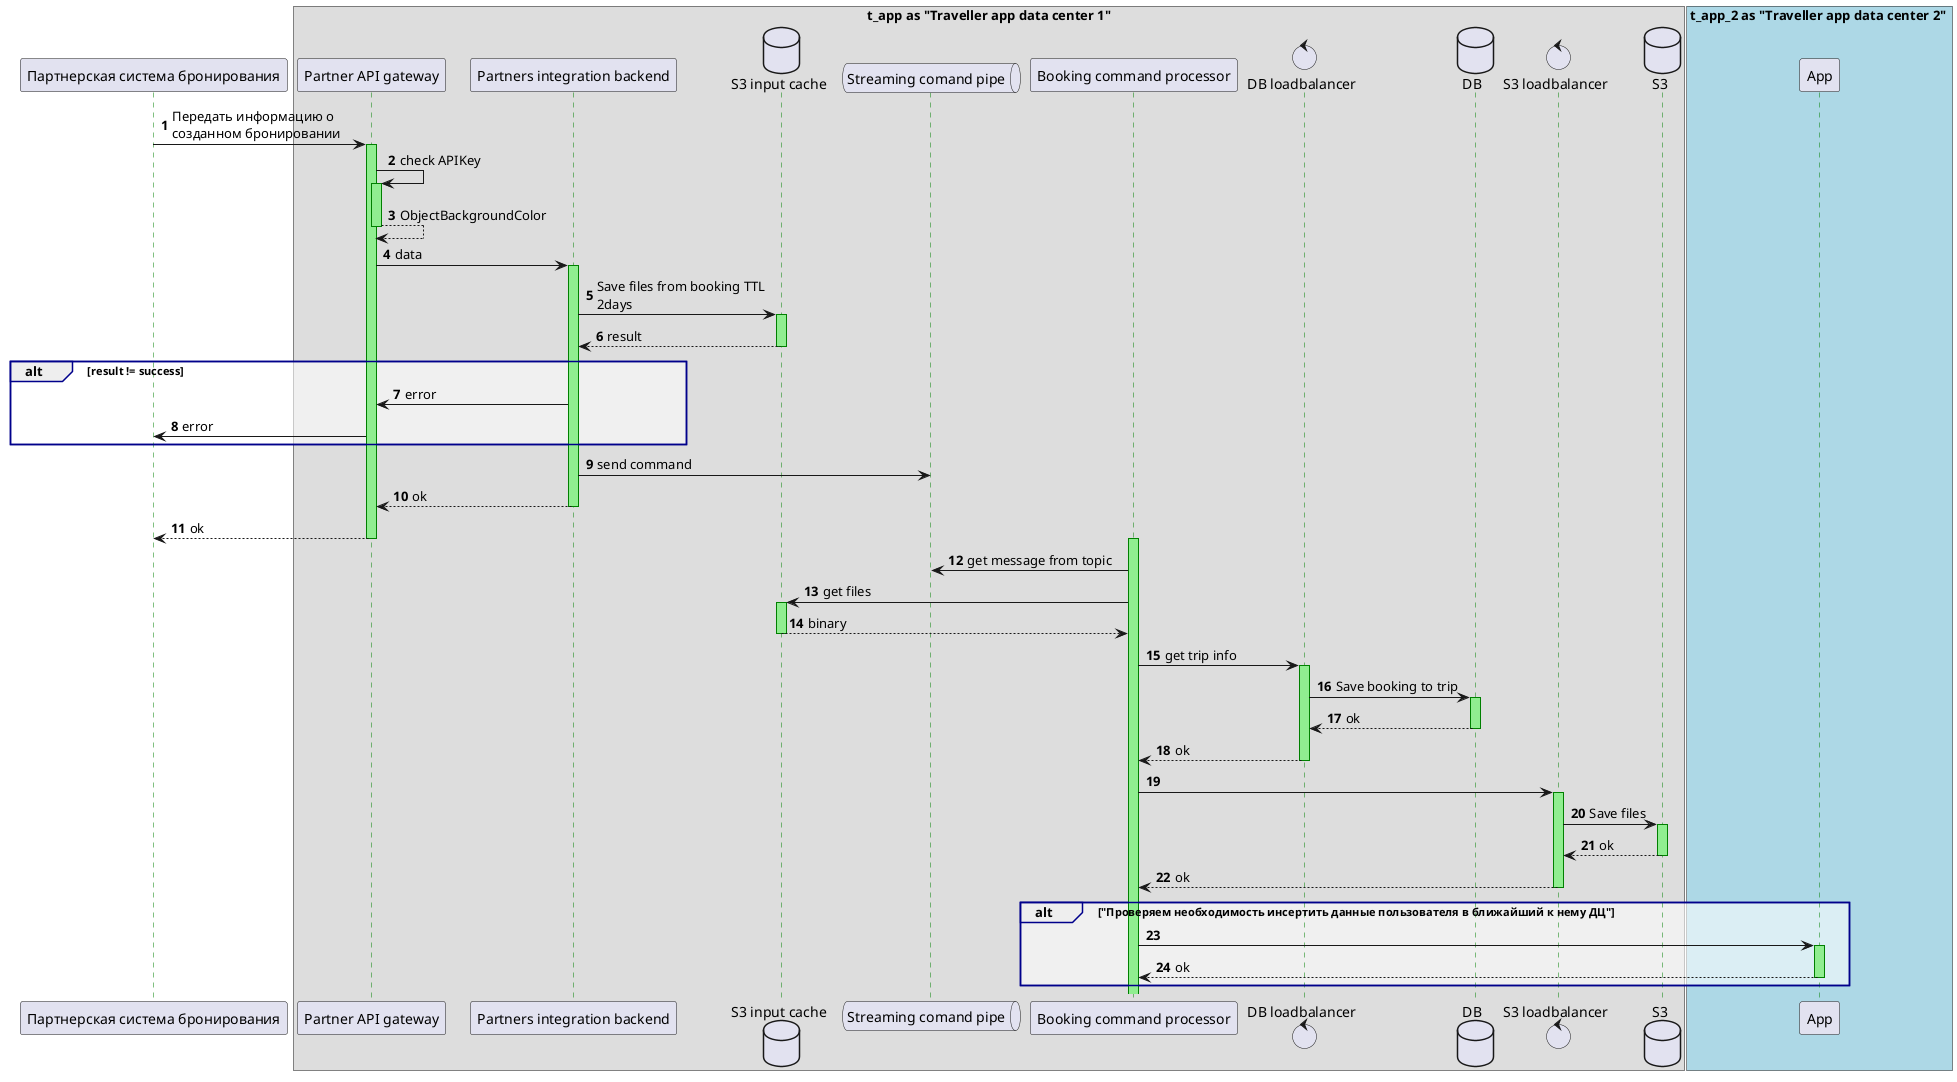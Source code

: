 @startuml create booking
' Отображение дэшборда пользователя
autonumber

skinparam SequenceGroupBodyBackgroundColor #FFFFFF90
skinparam maxMessageSize 200
skinparam sequence {
GroupBorderColor darkblue
LifeLineBorderColor green
LifeLineBackgroundColor lightgreen
}


participant p1 as "Партнерская система бронирования"

box t_app as "Traveller app data center 1" 

    participant p_gw as "Partner API gateway" 
    participant p_i as "Partners integration backend"
    database p_s3 as "S3 input cache"

    

    queue p_kafka as  "Streaming comand pipe"
    participant b_p as "Booking command processor"

    control t_db_lb as "DB loadbalancer"
    database t_db as "DB"

    control t_s3_lb as "S3 loadbalancer"
    database t_s3 as "S3"

end box

box t_app_2 as "Traveller app data center 2" #LightBlue
    participant t_app_2_back as "App"
end box


p1 -> p_gw++ : Передать информацию о созданном бронировании

p_gw -> p_gw++ : check APIKey 
return ObjectBackgroundColor

p_gw -> p_i++: data

p_i -> p_s3++: Save files from booking TTL 2days
return result 
alt result != success
    p_i -> p_gw : error
    p_gw -> p1: error
end alt


p_i -> p_kafka: send command
return ok
return ok


activate b_p
b_p -> p_kafka: get message from topic 
b_p -> p_s3++: get files
return binary

b_p -> t_db_lb++: get trip info
t_db_lb -> t_db++ : Save booking to trip 
return ok 
return ok

b_p -> t_s3_lb++: 
t_s3_lb -> t_s3++ : Save files
return ok 
return ok

alt "Проверяем необходимость инсертить данные пользователя в ближайший к нему ДЦ"

b_p -> t_app_2_back++
return ok

end

deactivate










@enduml
